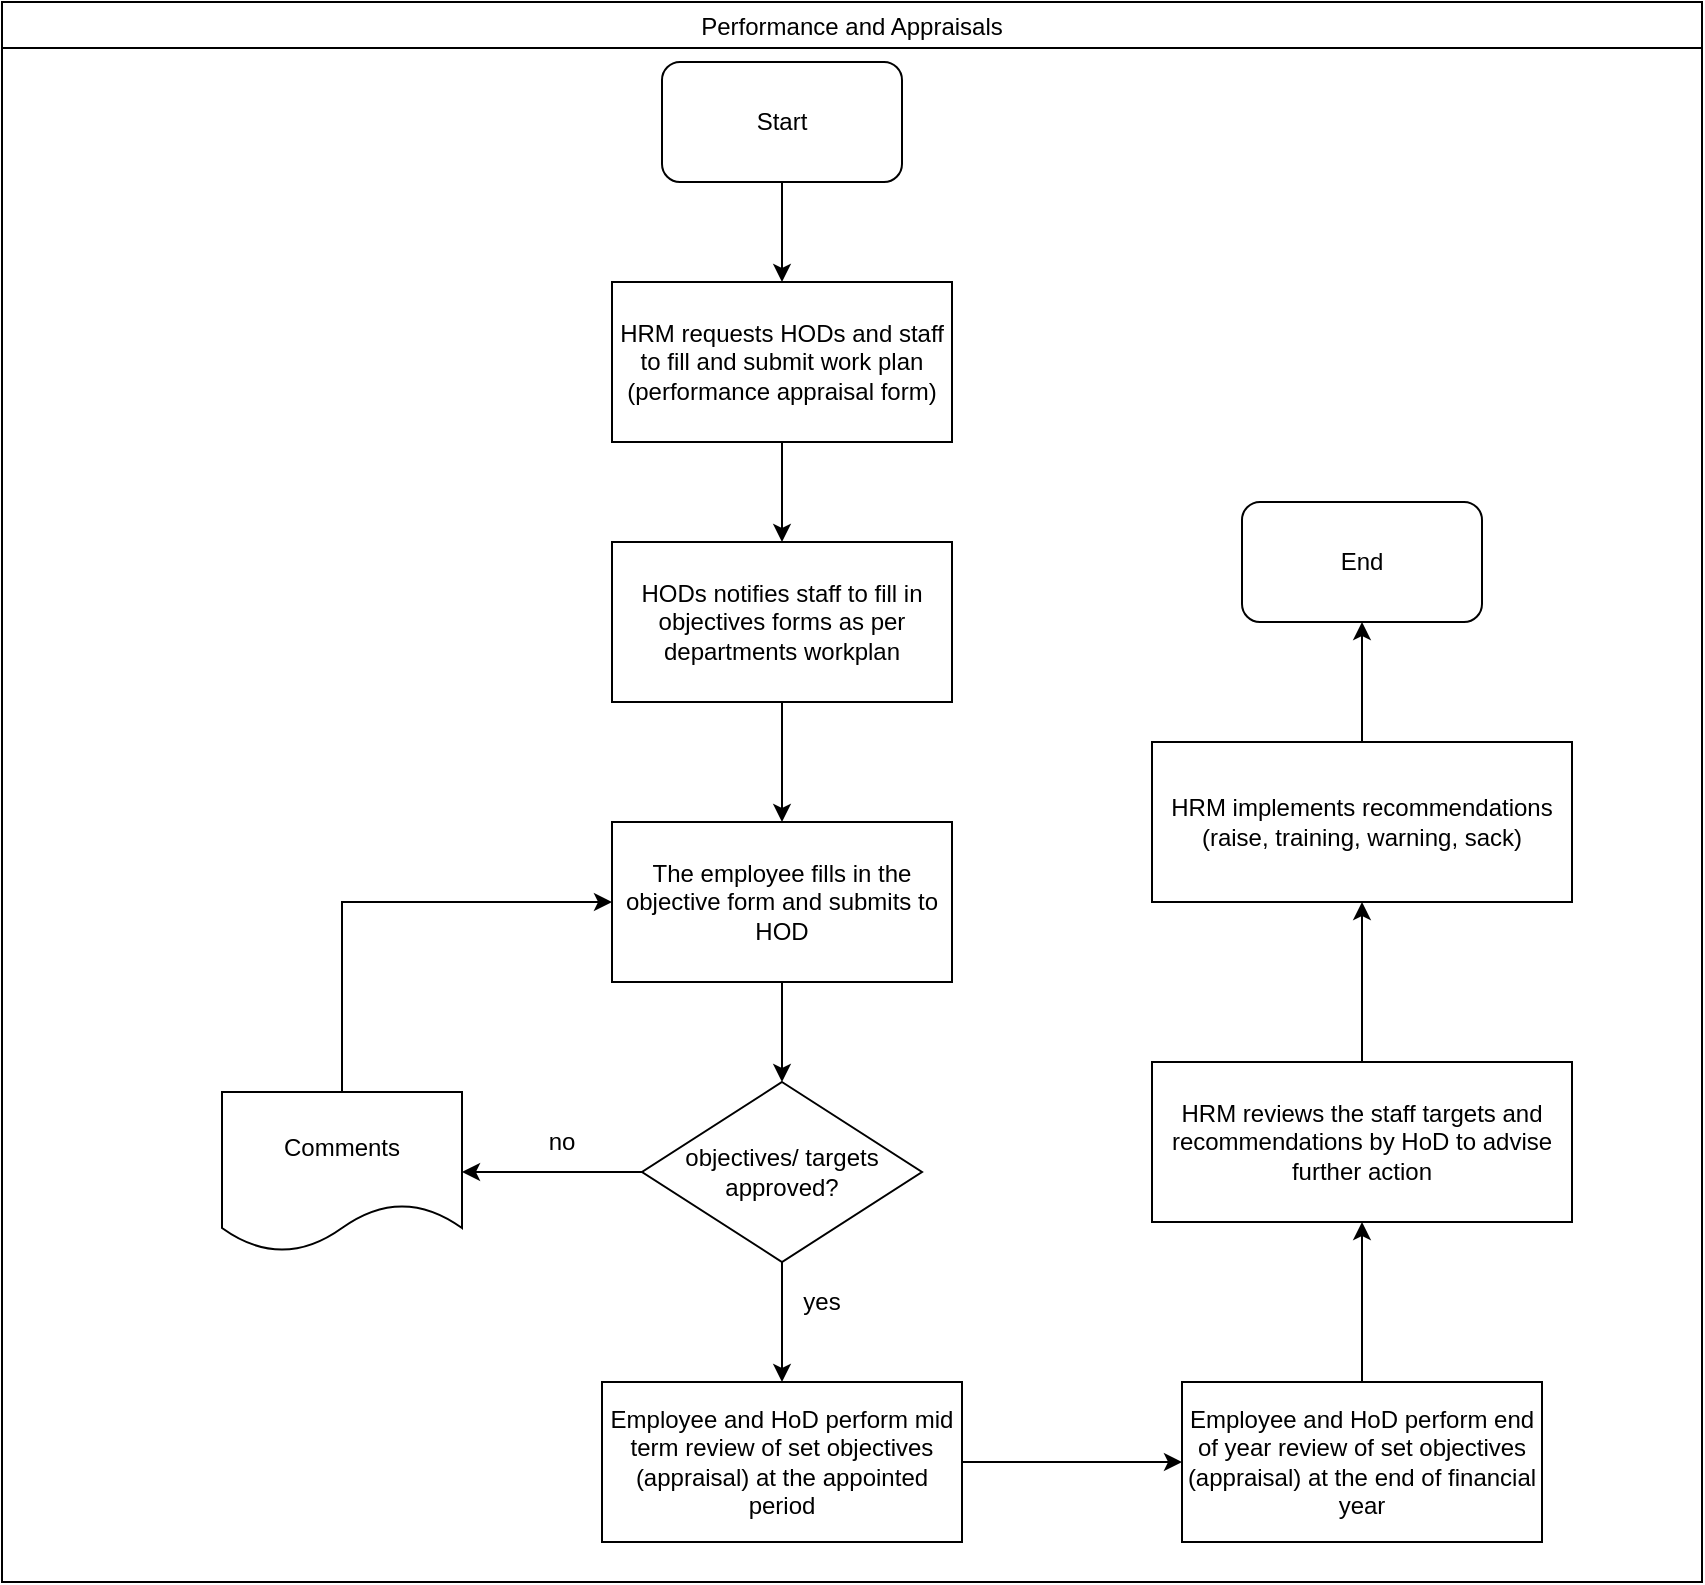 <mxfile version="14.9.3" type="github">
  <diagram id="Ca4OcfbWpyK8q4Cd8vkL" name="Page-1">
    <mxGraphModel dx="1038" dy="508" grid="1" gridSize="10" guides="1" tooltips="1" connect="1" arrows="1" fold="1" page="1" pageScale="1" pageWidth="1169" pageHeight="827" math="0" shadow="0">
      <root>
        <mxCell id="0" />
        <mxCell id="1" parent="0" />
        <mxCell id="dlbC73xiNSkO4pf16p15-1" value="Performance and Appraisals" style="swimlane;fontStyle=0" vertex="1" parent="1">
          <mxGeometry x="140" y="20" width="850" height="790" as="geometry" />
        </mxCell>
        <mxCell id="dlbC73xiNSkO4pf16p15-2" value="Start" style="rounded=1;whiteSpace=wrap;html=1;" vertex="1" parent="dlbC73xiNSkO4pf16p15-1">
          <mxGeometry x="330" y="30" width="120" height="60" as="geometry" />
        </mxCell>
        <mxCell id="dlbC73xiNSkO4pf16p15-7" value="" style="edgeStyle=orthogonalEdgeStyle;rounded=0;orthogonalLoop=1;jettySize=auto;html=1;" edge="1" parent="dlbC73xiNSkO4pf16p15-1" source="dlbC73xiNSkO4pf16p15-5" target="dlbC73xiNSkO4pf16p15-6">
          <mxGeometry relative="1" as="geometry" />
        </mxCell>
        <mxCell id="dlbC73xiNSkO4pf16p15-5" value="&lt;span lang=&quot;EN-GB&quot;&gt;HRM requests HODs and staff to fill and submit work plan (performance appraisal form)&lt;/span&gt;" style="rounded=0;whiteSpace=wrap;html=1;" vertex="1" parent="dlbC73xiNSkO4pf16p15-1">
          <mxGeometry x="305" y="140" width="170" height="80" as="geometry" />
        </mxCell>
        <mxCell id="dlbC73xiNSkO4pf16p15-4" value="" style="edgeStyle=orthogonalEdgeStyle;rounded=0;orthogonalLoop=1;jettySize=auto;html=1;" edge="1" parent="dlbC73xiNSkO4pf16p15-1" source="dlbC73xiNSkO4pf16p15-2" target="dlbC73xiNSkO4pf16p15-5">
          <mxGeometry relative="1" as="geometry">
            <mxPoint x="390" y="190" as="targetPoint" />
          </mxGeometry>
        </mxCell>
        <mxCell id="dlbC73xiNSkO4pf16p15-9" value="" style="edgeStyle=orthogonalEdgeStyle;rounded=0;orthogonalLoop=1;jettySize=auto;html=1;" edge="1" parent="dlbC73xiNSkO4pf16p15-1" source="dlbC73xiNSkO4pf16p15-6" target="dlbC73xiNSkO4pf16p15-8">
          <mxGeometry relative="1" as="geometry" />
        </mxCell>
        <mxCell id="dlbC73xiNSkO4pf16p15-6" value="&lt;span lang=&quot;EN-GB&quot;&gt;&lt;span lang=&quot;EN-GB&quot;&gt;HODs notifies staff to fill in objectives forms as per departments workplan&lt;br&gt;&lt;/span&gt;&lt;/span&gt;" style="rounded=0;whiteSpace=wrap;html=1;" vertex="1" parent="dlbC73xiNSkO4pf16p15-1">
          <mxGeometry x="305" y="270" width="170" height="80" as="geometry" />
        </mxCell>
        <mxCell id="dlbC73xiNSkO4pf16p15-8" value="&lt;span lang=&quot;EN-GB&quot;&gt;The employee fills in the objective form and submits to HOD &lt;/span&gt;" style="rounded=0;whiteSpace=wrap;html=1;" vertex="1" parent="dlbC73xiNSkO4pf16p15-1">
          <mxGeometry x="305" y="410" width="170" height="80" as="geometry" />
        </mxCell>
        <mxCell id="dlbC73xiNSkO4pf16p15-14" value="" style="edgeStyle=orthogonalEdgeStyle;rounded=0;orthogonalLoop=1;jettySize=auto;html=1;" edge="1" parent="dlbC73xiNSkO4pf16p15-1" source="dlbC73xiNSkO4pf16p15-12" target="dlbC73xiNSkO4pf16p15-13">
          <mxGeometry relative="1" as="geometry" />
        </mxCell>
        <mxCell id="dlbC73xiNSkO4pf16p15-16" value="" style="edgeStyle=orthogonalEdgeStyle;rounded=0;orthogonalLoop=1;jettySize=auto;html=1;" edge="1" parent="dlbC73xiNSkO4pf16p15-1" source="dlbC73xiNSkO4pf16p15-12" target="dlbC73xiNSkO4pf16p15-15">
          <mxGeometry relative="1" as="geometry" />
        </mxCell>
        <mxCell id="dlbC73xiNSkO4pf16p15-12" value="objectives/ targets approved?" style="rhombus;whiteSpace=wrap;html=1;" vertex="1" parent="dlbC73xiNSkO4pf16p15-1">
          <mxGeometry x="320" y="540" width="140" height="90" as="geometry" />
        </mxCell>
        <mxCell id="dlbC73xiNSkO4pf16p15-11" value="" style="edgeStyle=orthogonalEdgeStyle;rounded=0;orthogonalLoop=1;jettySize=auto;html=1;" edge="1" parent="dlbC73xiNSkO4pf16p15-1" source="dlbC73xiNSkO4pf16p15-8" target="dlbC73xiNSkO4pf16p15-12">
          <mxGeometry relative="1" as="geometry">
            <mxPoint x="390" y="550" as="targetPoint" />
          </mxGeometry>
        </mxCell>
        <mxCell id="dlbC73xiNSkO4pf16p15-22" value="" style="edgeStyle=orthogonalEdgeStyle;rounded=0;orthogonalLoop=1;jettySize=auto;html=1;" edge="1" parent="dlbC73xiNSkO4pf16p15-1" source="dlbC73xiNSkO4pf16p15-13" target="dlbC73xiNSkO4pf16p15-21">
          <mxGeometry relative="1" as="geometry" />
        </mxCell>
        <mxCell id="dlbC73xiNSkO4pf16p15-13" value="&lt;span lang=&quot;EN-GB&quot;&gt;Employee and HoD perform mid term review of set objectives (appraisal) at the appointed period&lt;br&gt;&lt;/span&gt;" style="whiteSpace=wrap;html=1;" vertex="1" parent="dlbC73xiNSkO4pf16p15-1">
          <mxGeometry x="300" y="690" width="180" height="80" as="geometry" />
        </mxCell>
        <mxCell id="dlbC73xiNSkO4pf16p15-18" value="" style="edgeStyle=orthogonalEdgeStyle;rounded=0;orthogonalLoop=1;jettySize=auto;html=1;entryX=0;entryY=0.5;entryDx=0;entryDy=0;" edge="1" parent="dlbC73xiNSkO4pf16p15-1" source="dlbC73xiNSkO4pf16p15-15" target="dlbC73xiNSkO4pf16p15-8">
          <mxGeometry relative="1" as="geometry">
            <mxPoint x="170" y="455" as="targetPoint" />
            <Array as="points">
              <mxPoint x="170" y="450" />
            </Array>
          </mxGeometry>
        </mxCell>
        <mxCell id="dlbC73xiNSkO4pf16p15-15" value="Comments" style="shape=document;whiteSpace=wrap;html=1;boundedLbl=1;" vertex="1" parent="dlbC73xiNSkO4pf16p15-1">
          <mxGeometry x="110" y="545" width="120" height="80" as="geometry" />
        </mxCell>
        <mxCell id="dlbC73xiNSkO4pf16p15-24" value="" style="edgeStyle=orthogonalEdgeStyle;rounded=0;orthogonalLoop=1;jettySize=auto;html=1;" edge="1" parent="dlbC73xiNSkO4pf16p15-1" source="dlbC73xiNSkO4pf16p15-21" target="dlbC73xiNSkO4pf16p15-23">
          <mxGeometry relative="1" as="geometry" />
        </mxCell>
        <mxCell id="dlbC73xiNSkO4pf16p15-21" value="&lt;span lang=&quot;EN-GB&quot;&gt;Employee and HoD perform end of year review of set objectives (appraisal) at the end of financial year&lt;br&gt;&lt;/span&gt;" style="whiteSpace=wrap;html=1;" vertex="1" parent="dlbC73xiNSkO4pf16p15-1">
          <mxGeometry x="590" y="690" width="180" height="80" as="geometry" />
        </mxCell>
        <mxCell id="dlbC73xiNSkO4pf16p15-26" value="" style="edgeStyle=orthogonalEdgeStyle;rounded=0;orthogonalLoop=1;jettySize=auto;html=1;" edge="1" parent="dlbC73xiNSkO4pf16p15-1" source="dlbC73xiNSkO4pf16p15-23" target="dlbC73xiNSkO4pf16p15-25">
          <mxGeometry relative="1" as="geometry" />
        </mxCell>
        <mxCell id="dlbC73xiNSkO4pf16p15-23" value="HRM reviews the staff targets and recommendations by HoD to advise further action" style="whiteSpace=wrap;html=1;" vertex="1" parent="dlbC73xiNSkO4pf16p15-1">
          <mxGeometry x="575" y="530" width="210" height="80" as="geometry" />
        </mxCell>
        <mxCell id="dlbC73xiNSkO4pf16p15-25" value="HRM implements recommendations (raise, training, warning, sack)" style="whiteSpace=wrap;html=1;" vertex="1" parent="dlbC73xiNSkO4pf16p15-1">
          <mxGeometry x="575" y="370" width="210" height="80" as="geometry" />
        </mxCell>
        <mxCell id="dlbC73xiNSkO4pf16p15-19" value="yes" style="text;html=1;strokeColor=none;fillColor=none;align=center;verticalAlign=middle;whiteSpace=wrap;rounded=0;" vertex="1" parent="1">
          <mxGeometry x="530" y="660" width="40" height="20" as="geometry" />
        </mxCell>
        <mxCell id="dlbC73xiNSkO4pf16p15-20" value="no" style="text;html=1;strokeColor=none;fillColor=none;align=center;verticalAlign=middle;whiteSpace=wrap;rounded=0;" vertex="1" parent="1">
          <mxGeometry x="400" y="580" width="40" height="20" as="geometry" />
        </mxCell>
        <mxCell id="dlbC73xiNSkO4pf16p15-29" value="End" style="rounded=1;whiteSpace=wrap;html=1;" vertex="1" parent="1">
          <mxGeometry x="760" y="270" width="120" height="60" as="geometry" />
        </mxCell>
        <mxCell id="dlbC73xiNSkO4pf16p15-28" value="" style="edgeStyle=orthogonalEdgeStyle;rounded=0;orthogonalLoop=1;jettySize=auto;html=1;" edge="1" parent="1" source="dlbC73xiNSkO4pf16p15-25" target="dlbC73xiNSkO4pf16p15-29">
          <mxGeometry relative="1" as="geometry">
            <mxPoint x="820" y="300" as="targetPoint" />
          </mxGeometry>
        </mxCell>
      </root>
    </mxGraphModel>
  </diagram>
</mxfile>

